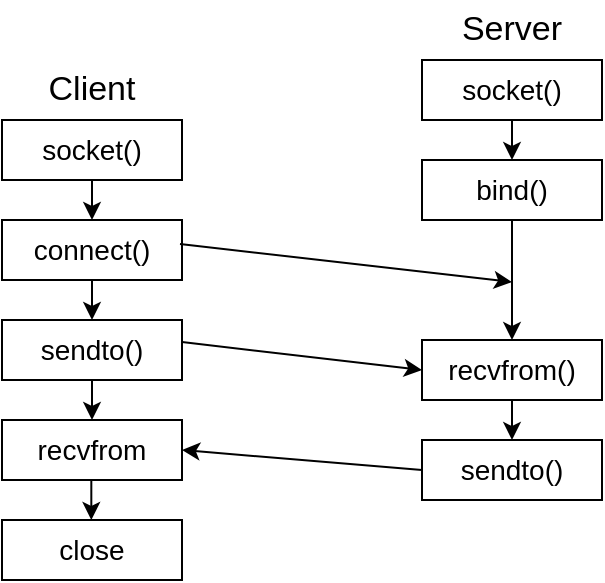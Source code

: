 <mxfile version="24.7.8">
  <diagram name="Page-1" id="jnCkXLoFDYFhxXH_N0Sx">
    <mxGraphModel dx="1373" dy="470" grid="1" gridSize="10" guides="1" tooltips="1" connect="1" arrows="1" fold="1" page="1" pageScale="1" pageWidth="850" pageHeight="1100" math="0" shadow="0">
      <root>
        <mxCell id="0" />
        <mxCell id="1" parent="0" />
        <mxCell id="KPl6-Z8b2giDErf2pCn6-1" value="socket()" style="rounded=0;whiteSpace=wrap;html=1;fontSize=14;" parent="1" vertex="1">
          <mxGeometry x="170" y="160" width="90" height="30" as="geometry" />
        </mxCell>
        <mxCell id="KPl6-Z8b2giDErf2pCn6-2" value="" style="endArrow=classic;html=1;rounded=0;exitX=0.5;exitY=1;exitDx=0;exitDy=0;" parent="1" source="KPl6-Z8b2giDErf2pCn6-1" edge="1">
          <mxGeometry width="50" height="50" relative="1" as="geometry">
            <mxPoint x="240" y="280" as="sourcePoint" />
            <mxPoint x="215" y="210" as="targetPoint" />
          </mxGeometry>
        </mxCell>
        <mxCell id="KPl6-Z8b2giDErf2pCn6-3" value="bind()" style="rounded=0;whiteSpace=wrap;html=1;fontSize=14;" parent="1" vertex="1">
          <mxGeometry x="170" y="210" width="90" height="30" as="geometry" />
        </mxCell>
        <mxCell id="KPl6-Z8b2giDErf2pCn6-4" value="" style="endArrow=classic;html=1;rounded=0;exitX=0.5;exitY=1;exitDx=0;exitDy=0;" parent="1" source="KPl6-Z8b2giDErf2pCn6-3" edge="1">
          <mxGeometry width="50" height="50" relative="1" as="geometry">
            <mxPoint x="240" y="370" as="sourcePoint" />
            <mxPoint x="215" y="300" as="targetPoint" />
          </mxGeometry>
        </mxCell>
        <mxCell id="KPl6-Z8b2giDErf2pCn6-5" value="recvfrom()" style="rounded=0;whiteSpace=wrap;html=1;fontSize=14;" parent="1" vertex="1">
          <mxGeometry x="170" y="300" width="90" height="30" as="geometry" />
        </mxCell>
        <mxCell id="KPl6-Z8b2giDErf2pCn6-6" value="" style="endArrow=classic;html=1;rounded=0;exitX=0.5;exitY=1;exitDx=0;exitDy=0;" parent="1" source="KPl6-Z8b2giDErf2pCn6-5" edge="1">
          <mxGeometry width="50" height="50" relative="1" as="geometry">
            <mxPoint x="240" y="420" as="sourcePoint" />
            <mxPoint x="215" y="350" as="targetPoint" />
          </mxGeometry>
        </mxCell>
        <mxCell id="KPl6-Z8b2giDErf2pCn6-17" value="socket()" style="rounded=0;whiteSpace=wrap;html=1;fontSize=14;" parent="1" vertex="1">
          <mxGeometry x="-40" y="190" width="90" height="30" as="geometry" />
        </mxCell>
        <mxCell id="KPl6-Z8b2giDErf2pCn6-18" value="" style="endArrow=classic;html=1;rounded=0;exitX=0.5;exitY=1;exitDx=0;exitDy=0;" parent="1" source="KPl6-Z8b2giDErf2pCn6-17" edge="1">
          <mxGeometry width="50" height="50" relative="1" as="geometry">
            <mxPoint x="30" y="310" as="sourcePoint" />
            <mxPoint x="5" y="240" as="targetPoint" />
          </mxGeometry>
        </mxCell>
        <mxCell id="KPl6-Z8b2giDErf2pCn6-19" value="connect()" style="rounded=0;whiteSpace=wrap;html=1;fontSize=14;" parent="1" vertex="1">
          <mxGeometry x="-40" y="240" width="90" height="30" as="geometry" />
        </mxCell>
        <mxCell id="KPl6-Z8b2giDErf2pCn6-20" value="" style="endArrow=classic;html=1;rounded=0;exitX=0.5;exitY=1;exitDx=0;exitDy=0;" parent="1" source="KPl6-Z8b2giDErf2pCn6-19" edge="1">
          <mxGeometry width="50" height="50" relative="1" as="geometry">
            <mxPoint x="30" y="360" as="sourcePoint" />
            <mxPoint x="5" y="290" as="targetPoint" />
          </mxGeometry>
        </mxCell>
        <mxCell id="U-t2tcPcUnqknYB4p4qN-1" value="Client" style="text;html=1;align=center;verticalAlign=middle;whiteSpace=wrap;rounded=0;fontSize=17;" vertex="1" parent="1">
          <mxGeometry x="-25" y="160" width="60" height="30" as="geometry" />
        </mxCell>
        <mxCell id="U-t2tcPcUnqknYB4p4qN-2" value="Server" style="text;html=1;align=center;verticalAlign=middle;whiteSpace=wrap;rounded=0;fontSize=17;" vertex="1" parent="1">
          <mxGeometry x="185" y="130" width="60" height="30" as="geometry" />
        </mxCell>
        <mxCell id="U-t2tcPcUnqknYB4p4qN-4" value="sendto()" style="rounded=0;whiteSpace=wrap;html=1;fontSize=14;" vertex="1" parent="1">
          <mxGeometry x="170" y="350" width="90" height="30" as="geometry" />
        </mxCell>
        <mxCell id="U-t2tcPcUnqknYB4p4qN-5" value="sendto()" style="rounded=0;whiteSpace=wrap;html=1;fontSize=14;" vertex="1" parent="1">
          <mxGeometry x="-40" y="290" width="90" height="30" as="geometry" />
        </mxCell>
        <mxCell id="U-t2tcPcUnqknYB4p4qN-6" value="" style="endArrow=classic;html=1;rounded=0;exitX=0.5;exitY=1;exitDx=0;exitDy=0;" edge="1" parent="1" source="U-t2tcPcUnqknYB4p4qN-5">
          <mxGeometry width="50" height="50" relative="1" as="geometry">
            <mxPoint x="30" y="410" as="sourcePoint" />
            <mxPoint x="5" y="340" as="targetPoint" />
          </mxGeometry>
        </mxCell>
        <mxCell id="U-t2tcPcUnqknYB4p4qN-7" value="recvfrom" style="rounded=0;whiteSpace=wrap;html=1;fontSize=14;" vertex="1" parent="1">
          <mxGeometry x="-40" y="340" width="90" height="30" as="geometry" />
        </mxCell>
        <mxCell id="U-t2tcPcUnqknYB4p4qN-8" value="close" style="rounded=0;whiteSpace=wrap;html=1;fontSize=14;" vertex="1" parent="1">
          <mxGeometry x="-40" y="390" width="90" height="30" as="geometry" />
        </mxCell>
        <mxCell id="U-t2tcPcUnqknYB4p4qN-10" value="" style="endArrow=classic;html=1;rounded=0;exitX=0.5;exitY=1;exitDx=0;exitDy=0;" edge="1" parent="1">
          <mxGeometry width="50" height="50" relative="1" as="geometry">
            <mxPoint x="4.66" y="370" as="sourcePoint" />
            <mxPoint x="4.66" y="390" as="targetPoint" />
          </mxGeometry>
        </mxCell>
        <mxCell id="U-t2tcPcUnqknYB4p4qN-11" value="" style="endArrow=classic;html=1;rounded=0;" edge="1" parent="1">
          <mxGeometry width="50" height="50" relative="1" as="geometry">
            <mxPoint x="49" y="252" as="sourcePoint" />
            <mxPoint x="215" y="271" as="targetPoint" />
          </mxGeometry>
        </mxCell>
        <mxCell id="U-t2tcPcUnqknYB4p4qN-12" value="" style="endArrow=classic;html=1;rounded=0;entryX=0;entryY=0.5;entryDx=0;entryDy=0;" edge="1" parent="1" target="KPl6-Z8b2giDErf2pCn6-5">
          <mxGeometry width="50" height="50" relative="1" as="geometry">
            <mxPoint x="50" y="301" as="sourcePoint" />
            <mxPoint x="216" y="320" as="targetPoint" />
          </mxGeometry>
        </mxCell>
        <mxCell id="U-t2tcPcUnqknYB4p4qN-13" value="" style="endArrow=classic;html=1;rounded=0;exitX=0;exitY=0.5;exitDx=0;exitDy=0;entryX=1;entryY=0.5;entryDx=0;entryDy=0;" edge="1" parent="1" source="U-t2tcPcUnqknYB4p4qN-4" target="U-t2tcPcUnqknYB4p4qN-7">
          <mxGeometry width="50" height="50" relative="1" as="geometry">
            <mxPoint x="69" y="272" as="sourcePoint" />
            <mxPoint x="235" y="291" as="targetPoint" />
          </mxGeometry>
        </mxCell>
      </root>
    </mxGraphModel>
  </diagram>
</mxfile>
